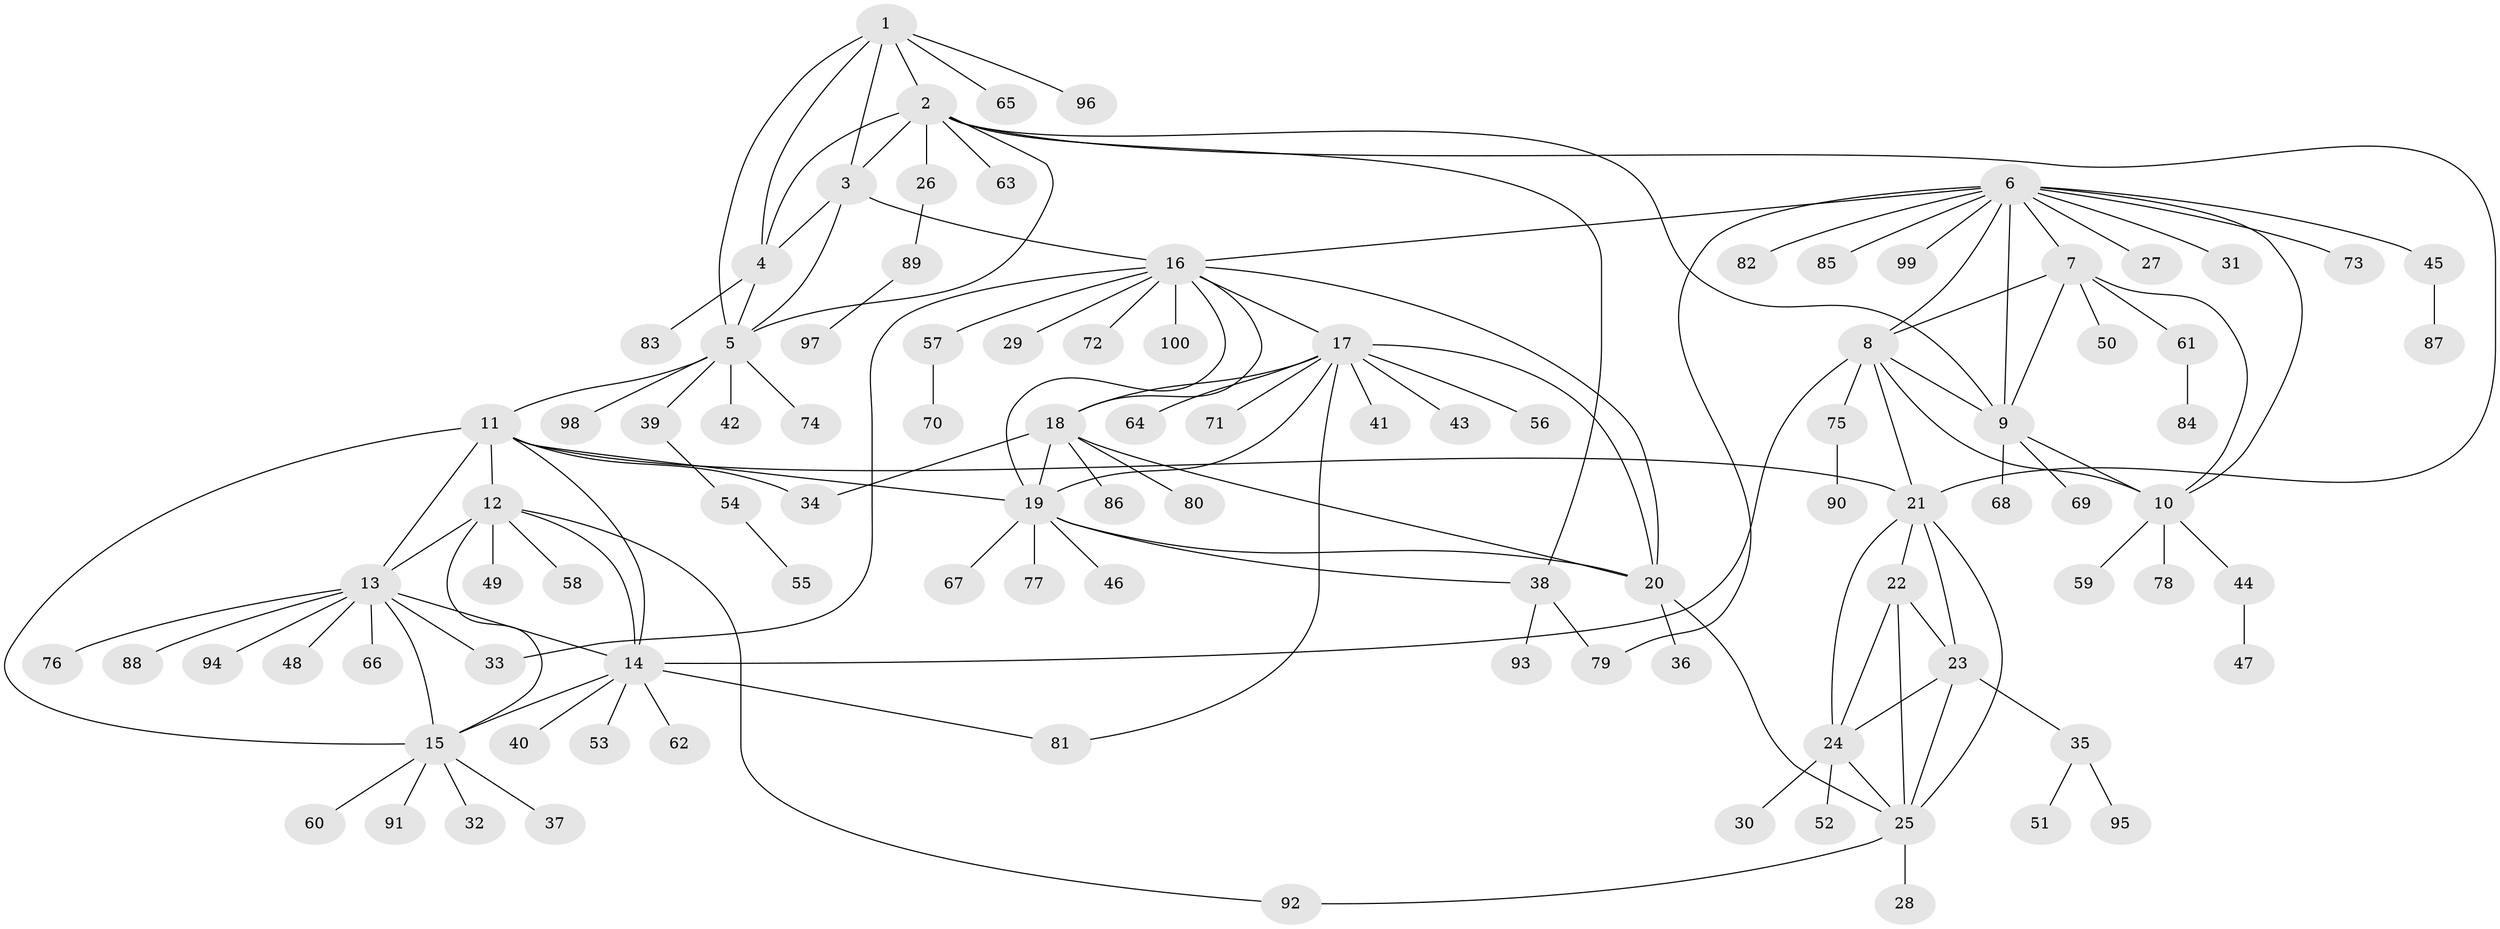 // Generated by graph-tools (version 1.1) at 2025/37/03/09/25 02:37:18]
// undirected, 100 vertices, 141 edges
graph export_dot {
graph [start="1"]
  node [color=gray90,style=filled];
  1;
  2;
  3;
  4;
  5;
  6;
  7;
  8;
  9;
  10;
  11;
  12;
  13;
  14;
  15;
  16;
  17;
  18;
  19;
  20;
  21;
  22;
  23;
  24;
  25;
  26;
  27;
  28;
  29;
  30;
  31;
  32;
  33;
  34;
  35;
  36;
  37;
  38;
  39;
  40;
  41;
  42;
  43;
  44;
  45;
  46;
  47;
  48;
  49;
  50;
  51;
  52;
  53;
  54;
  55;
  56;
  57;
  58;
  59;
  60;
  61;
  62;
  63;
  64;
  65;
  66;
  67;
  68;
  69;
  70;
  71;
  72;
  73;
  74;
  75;
  76;
  77;
  78;
  79;
  80;
  81;
  82;
  83;
  84;
  85;
  86;
  87;
  88;
  89;
  90;
  91;
  92;
  93;
  94;
  95;
  96;
  97;
  98;
  99;
  100;
  1 -- 2;
  1 -- 3;
  1 -- 4;
  1 -- 5;
  1 -- 65;
  1 -- 96;
  2 -- 3;
  2 -- 4;
  2 -- 5;
  2 -- 9;
  2 -- 21;
  2 -- 26;
  2 -- 38;
  2 -- 63;
  3 -- 4;
  3 -- 5;
  3 -- 16;
  4 -- 5;
  4 -- 83;
  5 -- 11;
  5 -- 39;
  5 -- 42;
  5 -- 74;
  5 -- 98;
  6 -- 7;
  6 -- 8;
  6 -- 9;
  6 -- 10;
  6 -- 16;
  6 -- 27;
  6 -- 31;
  6 -- 45;
  6 -- 73;
  6 -- 79;
  6 -- 82;
  6 -- 85;
  6 -- 99;
  7 -- 8;
  7 -- 9;
  7 -- 10;
  7 -- 50;
  7 -- 61;
  8 -- 9;
  8 -- 10;
  8 -- 14;
  8 -- 21;
  8 -- 75;
  9 -- 10;
  9 -- 68;
  9 -- 69;
  10 -- 44;
  10 -- 59;
  10 -- 78;
  11 -- 12;
  11 -- 13;
  11 -- 14;
  11 -- 15;
  11 -- 19;
  11 -- 21;
  11 -- 34;
  12 -- 13;
  12 -- 14;
  12 -- 15;
  12 -- 49;
  12 -- 58;
  12 -- 92;
  13 -- 14;
  13 -- 15;
  13 -- 33;
  13 -- 48;
  13 -- 66;
  13 -- 76;
  13 -- 88;
  13 -- 94;
  14 -- 15;
  14 -- 40;
  14 -- 53;
  14 -- 62;
  14 -- 81;
  15 -- 32;
  15 -- 37;
  15 -- 60;
  15 -- 91;
  16 -- 17;
  16 -- 18;
  16 -- 19;
  16 -- 20;
  16 -- 29;
  16 -- 33;
  16 -- 57;
  16 -- 72;
  16 -- 100;
  17 -- 18;
  17 -- 19;
  17 -- 20;
  17 -- 41;
  17 -- 43;
  17 -- 56;
  17 -- 64;
  17 -- 71;
  17 -- 81;
  18 -- 19;
  18 -- 20;
  18 -- 34;
  18 -- 80;
  18 -- 86;
  19 -- 20;
  19 -- 38;
  19 -- 46;
  19 -- 67;
  19 -- 77;
  20 -- 25;
  20 -- 36;
  21 -- 22;
  21 -- 23;
  21 -- 24;
  21 -- 25;
  22 -- 23;
  22 -- 24;
  22 -- 25;
  23 -- 24;
  23 -- 25;
  23 -- 35;
  24 -- 25;
  24 -- 30;
  24 -- 52;
  25 -- 28;
  25 -- 92;
  26 -- 89;
  35 -- 51;
  35 -- 95;
  38 -- 79;
  38 -- 93;
  39 -- 54;
  44 -- 47;
  45 -- 87;
  54 -- 55;
  57 -- 70;
  61 -- 84;
  75 -- 90;
  89 -- 97;
}
